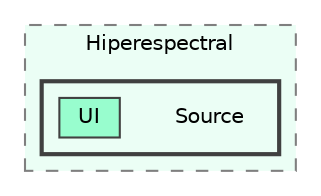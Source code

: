 digraph "C:/GEU/GEUModules/Hiperespectral/Source"
{
 // LATEX_PDF_SIZE
  bgcolor="transparent";
  edge [fontname=Helvetica,fontsize=10,labelfontname=Helvetica,labelfontsize=10];
  node [fontname=Helvetica,fontsize=10,shape=box,height=0.2,width=0.4];
  compound=true
  subgraph clusterdir_86b37628ca0b061e7a196be0ad48b8b4 {
    graph [ bgcolor="#ebfef5", pencolor="grey50", label="Hiperespectral", fontname=Helvetica,fontsize=10 style="filled,dashed", URL="dir_86b37628ca0b061e7a196be0ad48b8b4.html",tooltip=""]
  subgraph clusterdir_b2362aae70a725ff0291881d3649a4ce {
    graph [ bgcolor="#ebfef5", pencolor="grey25", label="", fontname=Helvetica,fontsize=10 style="filled,bold", URL="dir_b2362aae70a725ff0291881d3649a4ce.html",tooltip=""]
    dir_b2362aae70a725ff0291881d3649a4ce [shape=plaintext, label="Source"];
  dir_da36daa9f8f81fecde50ea0536aefe5d [label="UI", fillcolor="#98fdce", color="grey25", style="filled", URL="dir_da36daa9f8f81fecde50ea0536aefe5d.html",tooltip=""];
  }
  }
}
